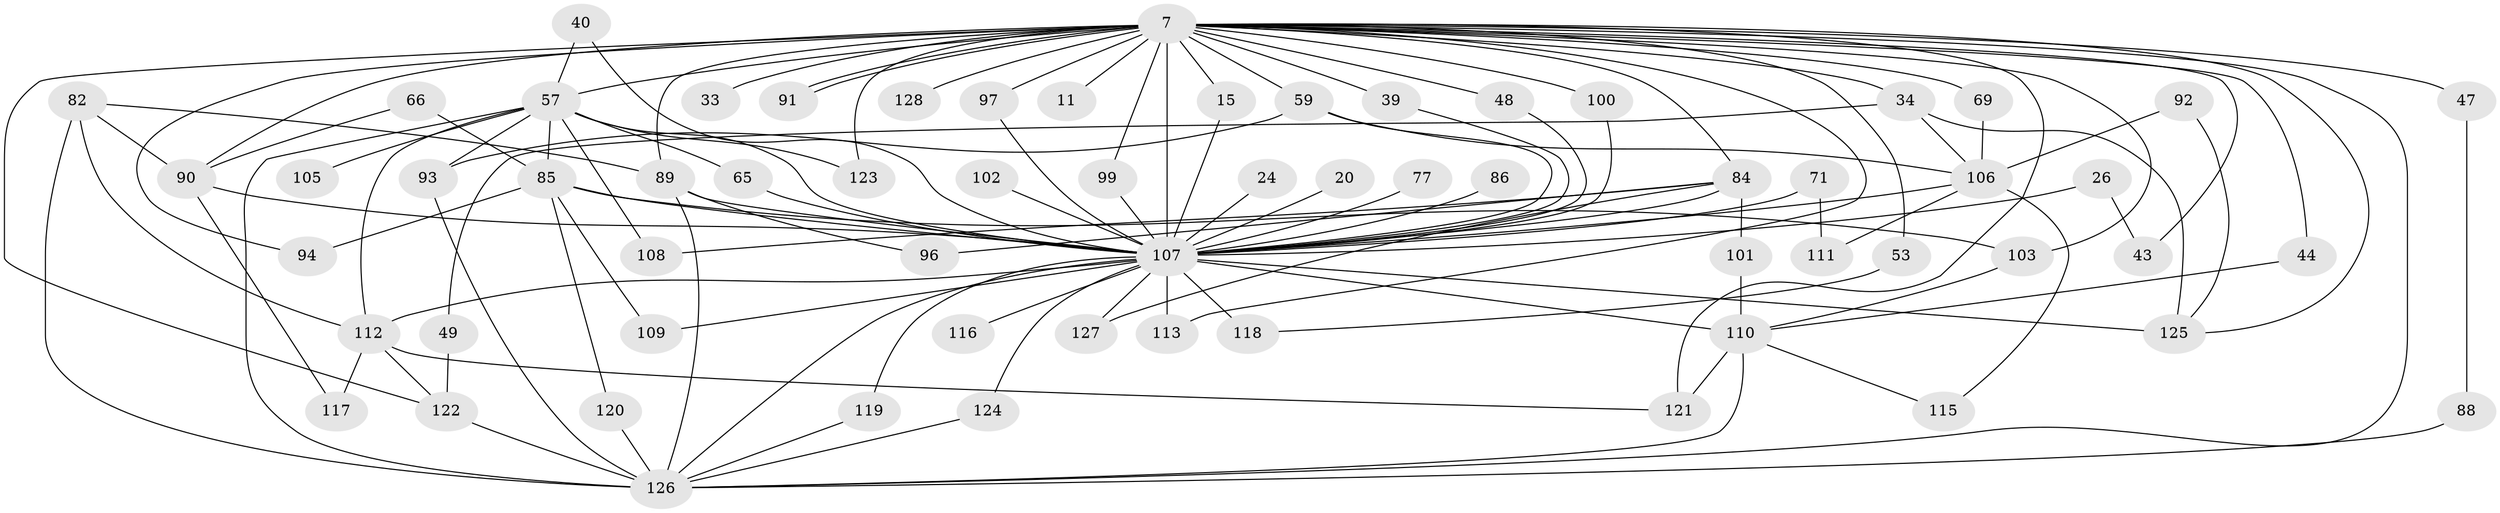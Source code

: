 // original degree distribution, {27: 0.0078125, 21: 0.015625, 18: 0.015625, 31: 0.0078125, 34: 0.0078125, 12: 0.0078125, 17: 0.015625, 2: 0.53125, 5: 0.0390625, 3: 0.1796875, 6: 0.046875, 7: 0.015625, 4: 0.09375, 9: 0.015625}
// Generated by graph-tools (version 1.1) at 2025/43/03/09/25 04:43:41]
// undirected, 64 vertices, 120 edges
graph export_dot {
graph [start="1"]
  node [color=gray90,style=filled];
  7 [super="+6"];
  11;
  15;
  20;
  24;
  26;
  33;
  34 [super="+23"];
  39;
  40;
  43;
  44;
  47;
  48;
  49;
  53;
  57 [super="+27+10"];
  59 [super="+37"];
  65;
  66;
  69;
  71;
  77;
  82 [super="+56"];
  84 [super="+50"];
  85 [super="+19+35"];
  86;
  88;
  89 [super="+22+13+29+73"];
  90 [super="+45+62+60"];
  91;
  92;
  93 [super="+83"];
  94;
  96;
  97;
  99 [super="+98"];
  100;
  101;
  102;
  103 [super="+81"];
  105;
  106 [super="+74+104"];
  107 [super="+12+80+4+5"];
  108;
  109 [super="+67"];
  110 [super="+25+55+58"];
  111;
  112 [super="+64+95+76"];
  113;
  115;
  116;
  117;
  118 [super="+68"];
  119;
  120;
  121 [super="+79"];
  122 [super="+52+31"];
  123;
  124;
  125 [super="+87"];
  126 [super="+30+28+114"];
  127;
  128;
  7 -- 11 [weight=2];
  7 -- 15;
  7 -- 33 [weight=2];
  7 -- 34 [weight=2];
  7 -- 43;
  7 -- 47 [weight=2];
  7 -- 53;
  7 -- 57 [weight=10];
  7 -- 59 [weight=2];
  7 -- 91;
  7 -- 91;
  7 -- 94;
  7 -- 128 [weight=2];
  7 -- 99;
  7 -- 69;
  7 -- 89 [weight=3];
  7 -- 97;
  7 -- 100;
  7 -- 39;
  7 -- 44;
  7 -- 48;
  7 -- 113;
  7 -- 123;
  7 -- 107 [weight=14];
  7 -- 126 [weight=2];
  7 -- 122;
  7 -- 121;
  7 -- 90;
  7 -- 103;
  7 -- 125;
  7 -- 84 [weight=3];
  15 -- 107;
  20 -- 107 [weight=2];
  24 -- 107 [weight=2];
  26 -- 43;
  26 -- 107 [weight=2];
  34 -- 49;
  34 -- 106 [weight=2];
  34 -- 125;
  39 -- 107;
  40 -- 57;
  40 -- 107;
  44 -- 110;
  47 -- 88;
  48 -- 107;
  49 -- 122;
  53 -- 118;
  57 -- 65;
  57 -- 85 [weight=2];
  57 -- 105 [weight=2];
  57 -- 107 [weight=14];
  57 -- 108;
  57 -- 123;
  57 -- 126 [weight=5];
  57 -- 112 [weight=3];
  57 -- 93;
  59 -- 93 [weight=2];
  59 -- 106;
  59 -- 107;
  65 -- 107;
  66 -- 85;
  66 -- 90;
  69 -- 106;
  71 -- 107 [weight=3];
  71 -- 111;
  77 -- 107;
  82 -- 89 [weight=2];
  82 -- 90;
  82 -- 126;
  82 -- 112;
  84 -- 101;
  84 -- 108;
  84 -- 107 [weight=2];
  84 -- 96;
  84 -- 127;
  85 -- 120;
  85 -- 94;
  85 -- 109;
  85 -- 103;
  85 -- 107 [weight=3];
  86 -- 107 [weight=2];
  88 -- 126;
  89 -- 96;
  89 -- 126;
  89 -- 107 [weight=3];
  90 -- 117;
  90 -- 107 [weight=4];
  92 -- 106;
  92 -- 125;
  93 -- 126;
  97 -- 107;
  99 -- 107 [weight=2];
  100 -- 107;
  101 -- 110;
  102 -- 107;
  103 -- 110;
  106 -- 115;
  106 -- 111;
  106 -- 107 [weight=2];
  107 -- 118 [weight=6];
  107 -- 126 [weight=2];
  107 -- 110 [weight=4];
  107 -- 112 [weight=2];
  107 -- 116 [weight=2];
  107 -- 119;
  107 -- 127;
  107 -- 109 [weight=2];
  107 -- 113;
  107 -- 124;
  107 -- 125 [weight=3];
  110 -- 115;
  110 -- 121;
  110 -- 126 [weight=2];
  112 -- 121;
  112 -- 117;
  112 -- 122;
  119 -- 126;
  120 -- 126;
  122 -- 126 [weight=2];
  124 -- 126;
}
